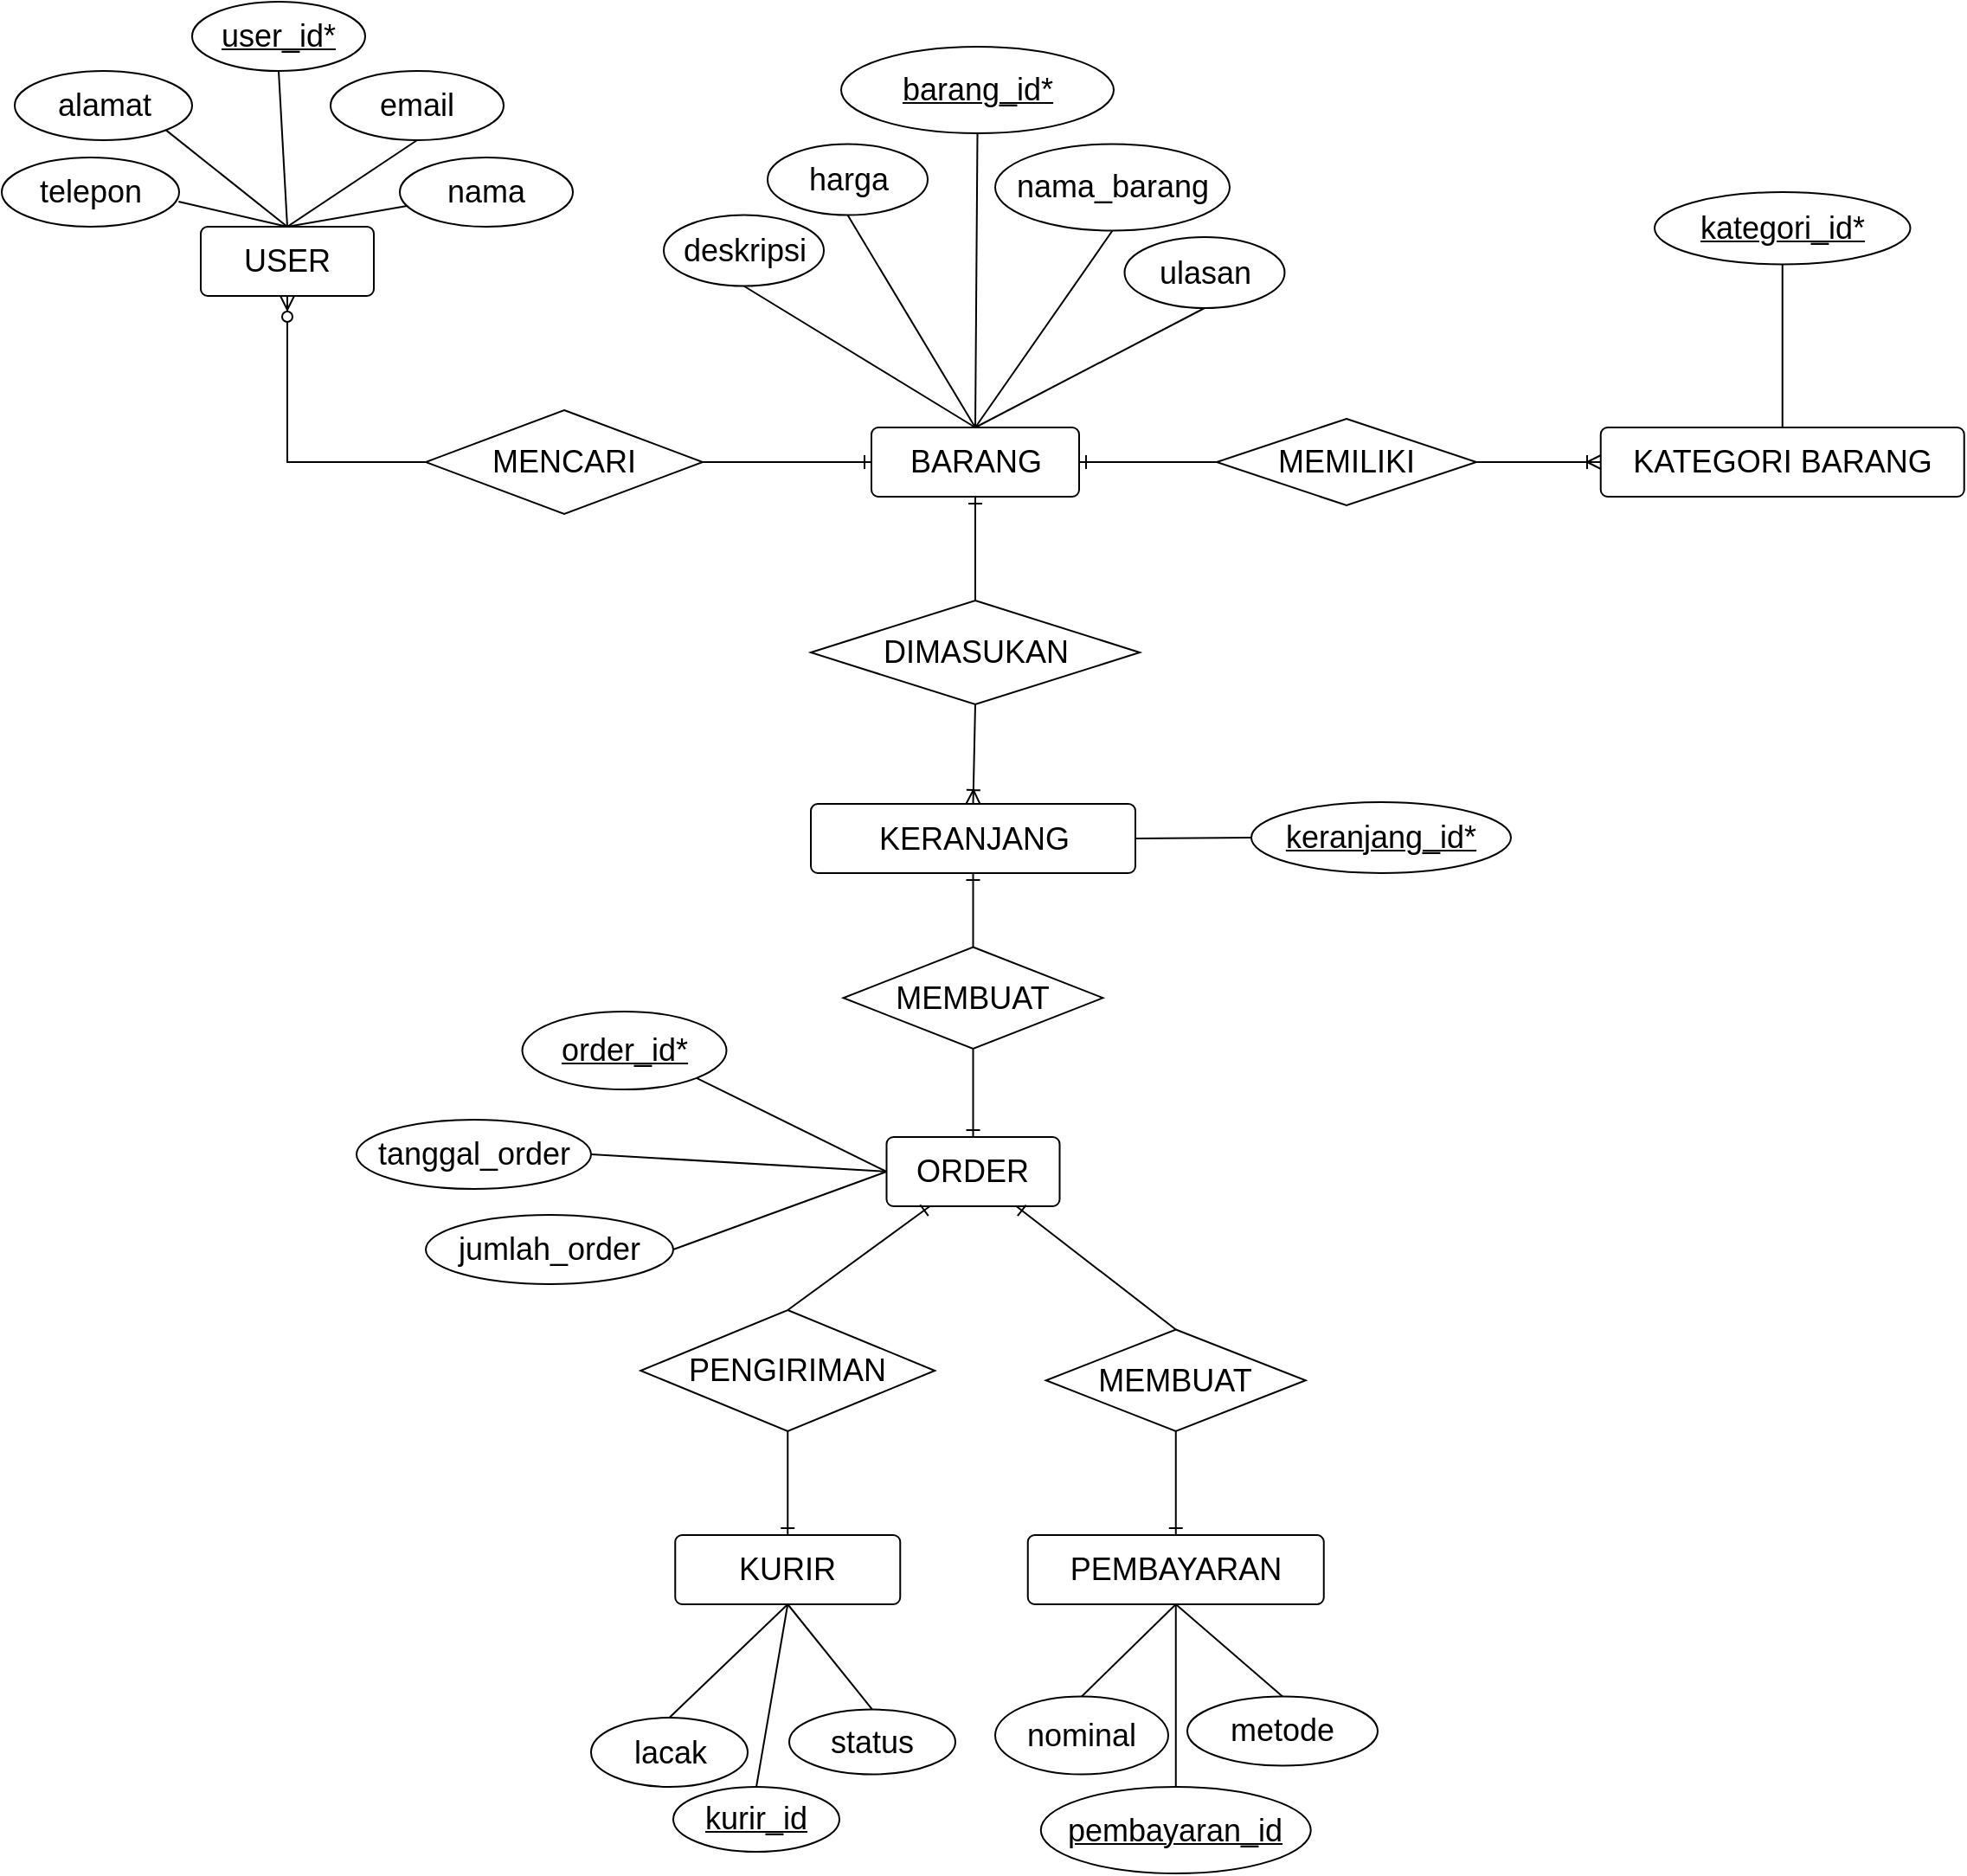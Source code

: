 <mxfile version="28.0.7">
  <diagram id="3uaMNB8zkX_2K_utDSwD" name="Page-1">
    <mxGraphModel dx="1453" dy="852" grid="1" gridSize="10" guides="1" tooltips="1" connect="1" arrows="1" fold="1" page="1" pageScale="1" pageWidth="827" pageHeight="1169" math="0" shadow="0">
      <root>
        <mxCell id="0" />
        <mxCell id="1" parent="0" />
        <mxCell id="7RhSwp-8mBrwy__QQRiE-2" value="&lt;span style=&quot;font-size: 18px;&quot;&gt;telepon&lt;/span&gt;" style="ellipse;whiteSpace=wrap;html=1;" vertex="1" parent="1">
          <mxGeometry x="105" y="104" width="102.5" height="40" as="geometry" />
        </mxCell>
        <mxCell id="7RhSwp-8mBrwy__QQRiE-3" value="&lt;span style=&quot;font-size: 18px;&quot;&gt;PENGIRIMAN&lt;/span&gt;" style="rhombus;whiteSpace=wrap;html=1;" vertex="1" parent="1">
          <mxGeometry x="474.13" y="770" width="170" height="70" as="geometry" />
        </mxCell>
        <mxCell id="7RhSwp-8mBrwy__QQRiE-4" value="&lt;font style=&quot;font-size: 18px;&quot;&gt;order_id*&lt;/font&gt;" style="ellipse;whiteSpace=wrap;html=1;shadow=0;fontStyle=4" vertex="1" parent="1">
          <mxGeometry x="405.75" y="597.5" width="118" height="45" as="geometry" />
        </mxCell>
        <mxCell id="7RhSwp-8mBrwy__QQRiE-5" value="&lt;span style=&quot;font-size: 18px;&quot;&gt;jumlah_order&lt;/span&gt;" style="ellipse;whiteSpace=wrap;html=1;" vertex="1" parent="1">
          <mxGeometry x="350" y="715" width="143" height="40" as="geometry" />
        </mxCell>
        <mxCell id="7RhSwp-8mBrwy__QQRiE-6" value="&lt;font style=&quot;font-size: 18px;&quot;&gt;tanggal_order&lt;/font&gt;" style="ellipse;whiteSpace=wrap;html=1;" vertex="1" parent="1">
          <mxGeometry x="310" y="660" width="135.5" height="40" as="geometry" />
        </mxCell>
        <mxCell id="7RhSwp-8mBrwy__QQRiE-7" value="&lt;span style=&quot;font-size: 18px;&quot;&gt;pembayaran_id&lt;/span&gt;" style="ellipse;whiteSpace=wrap;html=1;shadow=0;fontStyle=4" vertex="1" parent="1">
          <mxGeometry x="705.38" y="1045.5" width="156" height="50" as="geometry" />
        </mxCell>
        <mxCell id="7RhSwp-8mBrwy__QQRiE-8" value="&lt;span style=&quot;font-size: 18px;&quot;&gt;nominal&lt;/span&gt;" style="ellipse;whiteSpace=wrap;html=1;shadow=0;" vertex="1" parent="1">
          <mxGeometry x="679" y="993.26" width="100" height="45" as="geometry" />
        </mxCell>
        <mxCell id="7RhSwp-8mBrwy__QQRiE-9" value="&lt;span style=&quot;font-size: 18px;&quot;&gt;metode&lt;/span&gt;" style="ellipse;whiteSpace=wrap;html=1;shadow=0;" vertex="1" parent="1">
          <mxGeometry x="790" y="993.26" width="110" height="40" as="geometry" />
        </mxCell>
        <mxCell id="7RhSwp-8mBrwy__QQRiE-10" value="&lt;span style=&quot;font-size: 18px;&quot;&gt;USER&lt;/span&gt;" style="rounded=1;arcSize=10;whiteSpace=wrap;html=1;align=center;" vertex="1" parent="1">
          <mxGeometry x="220" y="144" width="100" height="40" as="geometry" />
        </mxCell>
        <mxCell id="7RhSwp-8mBrwy__QQRiE-11" value="&lt;font style=&quot;font-size: 18px;&quot;&gt;nama&lt;/font&gt;" style="ellipse;whiteSpace=wrap;html=1;align=center;" vertex="1" parent="1">
          <mxGeometry x="335" y="104" width="100" height="40" as="geometry" />
        </mxCell>
        <mxCell id="7RhSwp-8mBrwy__QQRiE-12" value="&lt;span style=&quot;font-size: 18px;&quot;&gt;email&lt;/span&gt;" style="ellipse;whiteSpace=wrap;html=1;align=center;" vertex="1" parent="1">
          <mxGeometry x="295" y="54" width="100" height="40" as="geometry" />
        </mxCell>
        <mxCell id="7RhSwp-8mBrwy__QQRiE-13" value="&lt;span style=&quot;font-size: 18px;&quot;&gt;&lt;u&gt;user_id*&lt;/u&gt;&lt;/span&gt;" style="ellipse;whiteSpace=wrap;html=1;align=center;" vertex="1" parent="1">
          <mxGeometry x="215" y="14" width="100" height="40" as="geometry" />
        </mxCell>
        <mxCell id="7RhSwp-8mBrwy__QQRiE-14" value="&lt;font style=&quot;font-size: 18px;&quot;&gt;ORDER&lt;/font&gt;" style="rounded=1;arcSize=10;whiteSpace=wrap;html=1;align=center;" vertex="1" parent="1">
          <mxGeometry x="616.25" y="670" width="100" height="40" as="geometry" />
        </mxCell>
        <mxCell id="7RhSwp-8mBrwy__QQRiE-15" value="&lt;span style=&quot;font-size: 18px;&quot;&gt;PEMBAYARAN&lt;/span&gt;" style="rounded=1;arcSize=10;whiteSpace=wrap;html=1;align=center;" vertex="1" parent="1">
          <mxGeometry x="697.88" y="900" width="171" height="40" as="geometry" />
        </mxCell>
        <mxCell id="7RhSwp-8mBrwy__QQRiE-16" value="&lt;span style=&quot;font-size: 18px;&quot;&gt;MEMBUAT&lt;/span&gt;" style="rhombus;whiteSpace=wrap;html=1;" vertex="1" parent="1">
          <mxGeometry x="708.38" y="781.25" width="150" height="58.75" as="geometry" />
        </mxCell>
        <mxCell id="7RhSwp-8mBrwy__QQRiE-17" value="&lt;span style=&quot;font-size: 18px;&quot;&gt;BARANG&lt;/span&gt;" style="rounded=1;arcSize=10;whiteSpace=wrap;html=1;align=center;" vertex="1" parent="1">
          <mxGeometry x="607.5" y="260" width="120" height="40" as="geometry" />
        </mxCell>
        <mxCell id="7RhSwp-8mBrwy__QQRiE-18" value="&lt;span style=&quot;font-size: 18px;&quot;&gt;nama_barang&lt;/span&gt;" style="ellipse;whiteSpace=wrap;html=1;shadow=0;fontStyle=0" vertex="1" parent="1">
          <mxGeometry x="679" y="96.25" width="135.5" height="50" as="geometry" />
        </mxCell>
        <mxCell id="7RhSwp-8mBrwy__QQRiE-19" value="&lt;span style=&quot;font-size: 18px;&quot;&gt;barang_id*&lt;/span&gt;" style="ellipse;whiteSpace=wrap;html=1;shadow=0;fontStyle=4" vertex="1" parent="1">
          <mxGeometry x="590" y="40" width="157.5" height="50" as="geometry" />
        </mxCell>
        <mxCell id="7RhSwp-8mBrwy__QQRiE-20" value="&lt;span style=&quot;font-size: 18px;&quot;&gt;harga&lt;/span&gt;" style="ellipse;whiteSpace=wrap;html=1;shadow=0;fontStyle=0" vertex="1" parent="1">
          <mxGeometry x="547.5" y="96.25" width="92.5" height="41" as="geometry" />
        </mxCell>
        <mxCell id="7RhSwp-8mBrwy__QQRiE-21" value="&lt;span style=&quot;font-size: 18px;&quot;&gt;KATEGORI BARANG&lt;/span&gt;" style="rounded=1;arcSize=10;whiteSpace=wrap;html=1;align=center;" vertex="1" parent="1">
          <mxGeometry x="1028.87" y="260" width="210" height="40" as="geometry" />
        </mxCell>
        <mxCell id="7RhSwp-8mBrwy__QQRiE-22" value="&lt;span style=&quot;font-size: 18px;&quot;&gt;kategori_id*&lt;/span&gt;" style="ellipse;whiteSpace=wrap;html=1;shadow=0;fontStyle=4" vertex="1" parent="1">
          <mxGeometry x="1060" y="124" width="147.75" height="41.75" as="geometry" />
        </mxCell>
        <mxCell id="7RhSwp-8mBrwy__QQRiE-23" value="&lt;span style=&quot;font-size: 18px;&quot;&gt;KURIR&lt;/span&gt;" style="rounded=1;arcSize=10;whiteSpace=wrap;html=1;align=center;" vertex="1" parent="1">
          <mxGeometry x="494.13" y="900" width="130" height="40" as="geometry" />
        </mxCell>
        <mxCell id="7RhSwp-8mBrwy__QQRiE-24" value="&lt;span style=&quot;font-size: 18px;&quot;&gt;lacak&lt;/span&gt;" style="ellipse;whiteSpace=wrap;html=1;fontStyle=0" vertex="1" parent="1">
          <mxGeometry x="445.5" y="1005.5" width="90.5" height="40" as="geometry" />
        </mxCell>
        <mxCell id="7RhSwp-8mBrwy__QQRiE-26" value="&lt;font style=&quot;font-size: 18px;&quot;&gt;status&lt;/font&gt;" style="ellipse;whiteSpace=wrap;html=1;shadow=0;fontStyle=0" vertex="1" parent="1">
          <mxGeometry x="560" y="1000.76" width="96" height="37.5" as="geometry" />
        </mxCell>
        <mxCell id="7RhSwp-8mBrwy__QQRiE-27" value="" style="endArrow=none;html=1;rounded=0;entryX=0.5;entryY=0;entryDx=0;entryDy=0;exitX=0.5;exitY=1;exitDx=0;exitDy=0;" edge="1" parent="1" source="7RhSwp-8mBrwy__QQRiE-13" target="7RhSwp-8mBrwy__QQRiE-10">
          <mxGeometry relative="1" as="geometry">
            <mxPoint x="-307.5" y="422.75" as="sourcePoint" />
            <mxPoint x="-147.5" y="422.75" as="targetPoint" />
          </mxGeometry>
        </mxCell>
        <mxCell id="7RhSwp-8mBrwy__QQRiE-28" value="" style="endArrow=none;html=1;rounded=0;entryX=0.5;entryY=0;entryDx=0;entryDy=0;" edge="1" parent="1" source="7RhSwp-8mBrwy__QQRiE-11" target="7RhSwp-8mBrwy__QQRiE-10">
          <mxGeometry relative="1" as="geometry">
            <mxPoint x="-72.5" y="342.75" as="sourcePoint" />
            <mxPoint x="-67.5" y="382.75" as="targetPoint" />
          </mxGeometry>
        </mxCell>
        <mxCell id="7RhSwp-8mBrwy__QQRiE-29" value="" style="endArrow=none;html=1;rounded=0;exitX=0.5;exitY=1;exitDx=0;exitDy=0;entryX=0.5;entryY=0;entryDx=0;entryDy=0;" edge="1" parent="1" source="7RhSwp-8mBrwy__QQRiE-12" target="7RhSwp-8mBrwy__QQRiE-10">
          <mxGeometry relative="1" as="geometry">
            <mxPoint x="-197.5" y="382.75" as="sourcePoint" />
            <mxPoint x="-77.5" y="372.75" as="targetPoint" />
          </mxGeometry>
        </mxCell>
        <mxCell id="7RhSwp-8mBrwy__QQRiE-30" value="" style="endArrow=none;html=1;rounded=0;entryX=0.5;entryY=0;entryDx=0;entryDy=0;exitX=0.997;exitY=0.638;exitDx=0;exitDy=0;exitPerimeter=0;" edge="1" parent="1" source="7RhSwp-8mBrwy__QQRiE-2" target="7RhSwp-8mBrwy__QQRiE-10">
          <mxGeometry relative="1" as="geometry">
            <mxPoint x="-459.5" y="357.75" as="sourcePoint" />
            <mxPoint x="-299.5" y="357.75" as="targetPoint" />
          </mxGeometry>
        </mxCell>
        <mxCell id="7RhSwp-8mBrwy__QQRiE-31" value="" style="endArrow=none;html=1;rounded=0;entryX=0.5;entryY=1;entryDx=0;entryDy=0;exitX=0.5;exitY=0;exitDx=0;exitDy=0;" edge="1" parent="1" source="7RhSwp-8mBrwy__QQRiE-26" target="7RhSwp-8mBrwy__QQRiE-23">
          <mxGeometry relative="1" as="geometry">
            <mxPoint x="534.25" y="864.25" as="sourcePoint" />
            <mxPoint x="694.25" y="864.25" as="targetPoint" />
          </mxGeometry>
        </mxCell>
        <mxCell id="7RhSwp-8mBrwy__QQRiE-32" value="" style="endArrow=none;html=1;rounded=0;entryX=0.5;entryY=1;entryDx=0;entryDy=0;exitX=0.5;exitY=0;exitDx=0;exitDy=0;" edge="1" parent="1" source="7RhSwp-8mBrwy__QQRiE-24" target="7RhSwp-8mBrwy__QQRiE-23">
          <mxGeometry relative="1" as="geometry">
            <mxPoint x="432.25" y="912.25" as="sourcePoint" />
            <mxPoint x="474.25" y="957.25" as="targetPoint" />
          </mxGeometry>
        </mxCell>
        <mxCell id="7RhSwp-8mBrwy__QQRiE-34" value="" style="endArrow=none;html=1;rounded=0;exitX=1;exitY=1;exitDx=0;exitDy=0;entryX=0;entryY=0.5;entryDx=0;entryDy=0;" edge="1" parent="1" source="7RhSwp-8mBrwy__QQRiE-4" target="7RhSwp-8mBrwy__QQRiE-14">
          <mxGeometry relative="1" as="geometry">
            <mxPoint x="653.5" y="670" as="sourcePoint" />
            <mxPoint x="571.5" y="692.5" as="targetPoint" />
          </mxGeometry>
        </mxCell>
        <mxCell id="7RhSwp-8mBrwy__QQRiE-35" value="" style="endArrow=none;html=1;rounded=0;entryX=0;entryY=0.5;entryDx=0;entryDy=0;exitX=1;exitY=0.5;exitDx=0;exitDy=0;" edge="1" parent="1" source="7RhSwp-8mBrwy__QQRiE-5" target="7RhSwp-8mBrwy__QQRiE-14">
          <mxGeometry relative="1" as="geometry">
            <mxPoint x="699.5" y="680.5" as="sourcePoint" />
            <mxPoint x="581.5" y="707" as="targetPoint" />
          </mxGeometry>
        </mxCell>
        <mxCell id="7RhSwp-8mBrwy__QQRiE-36" value="" style="endArrow=none;html=1;rounded=0;entryX=0;entryY=0.5;entryDx=0;entryDy=0;exitX=1;exitY=0.5;exitDx=0;exitDy=0;" edge="1" parent="1" source="7RhSwp-8mBrwy__QQRiE-6" target="7RhSwp-8mBrwy__QQRiE-14">
          <mxGeometry relative="1" as="geometry">
            <mxPoint x="721.5" y="705.5" as="sourcePoint" />
            <mxPoint x="581.5" y="705.5" as="targetPoint" />
          </mxGeometry>
        </mxCell>
        <mxCell id="7RhSwp-8mBrwy__QQRiE-37" value="" style="endArrow=none;html=1;rounded=0;entryX=0.5;entryY=1;entryDx=0;entryDy=0;exitX=0.5;exitY=0;exitDx=0;exitDy=0;" edge="1" parent="1" source="7RhSwp-8mBrwy__QQRiE-8" target="7RhSwp-8mBrwy__QQRiE-15">
          <mxGeometry relative="1" as="geometry">
            <mxPoint x="692.5" y="1060.76" as="sourcePoint" />
            <mxPoint x="738.5" y="1151.76" as="targetPoint" />
          </mxGeometry>
        </mxCell>
        <mxCell id="7RhSwp-8mBrwy__QQRiE-38" value="" style="endArrow=none;html=1;rounded=0;entryX=0.5;entryY=0;entryDx=0;entryDy=0;exitX=0.5;exitY=1;exitDx=0;exitDy=0;" edge="1" parent="1" source="7RhSwp-8mBrwy__QQRiE-15" target="7RhSwp-8mBrwy__QQRiE-7">
          <mxGeometry relative="1" as="geometry">
            <mxPoint x="692.5" y="1125.51" as="sourcePoint" />
            <mxPoint x="748.5" y="1161.76" as="targetPoint" />
          </mxGeometry>
        </mxCell>
        <mxCell id="7RhSwp-8mBrwy__QQRiE-39" value="" style="endArrow=none;html=1;rounded=0;entryX=0.5;entryY=0;entryDx=0;entryDy=0;exitX=0.5;exitY=1;exitDx=0;exitDy=0;" edge="1" parent="1" source="7RhSwp-8mBrwy__QQRiE-15" target="7RhSwp-8mBrwy__QQRiE-9">
          <mxGeometry relative="1" as="geometry">
            <mxPoint x="802.5" y="1194.51" as="sourcePoint" />
            <mxPoint x="728.5" y="1194.51" as="targetPoint" />
          </mxGeometry>
        </mxCell>
        <mxCell id="7RhSwp-8mBrwy__QQRiE-40" value="" style="endArrow=none;html=1;rounded=0;exitX=0.5;exitY=0;exitDx=0;exitDy=0;entryX=0.5;entryY=1;entryDx=0;entryDy=0;" edge="1" parent="1" source="7RhSwp-8mBrwy__QQRiE-17" target="7RhSwp-8mBrwy__QQRiE-18">
          <mxGeometry relative="1" as="geometry">
            <mxPoint x="717.75" y="331.5" as="sourcePoint" />
            <mxPoint x="877.75" y="331.5" as="targetPoint" />
          </mxGeometry>
        </mxCell>
        <mxCell id="7RhSwp-8mBrwy__QQRiE-41" value="" style="endArrow=none;html=1;rounded=0;exitX=0.5;exitY=0;exitDx=0;exitDy=0;entryX=0.5;entryY=1;entryDx=0;entryDy=0;" edge="1" parent="1" source="7RhSwp-8mBrwy__QQRiE-17" target="7RhSwp-8mBrwy__QQRiE-19">
          <mxGeometry relative="1" as="geometry">
            <mxPoint x="722.75" y="351.5" as="sourcePoint" />
            <mxPoint x="839.75" y="323.5" as="targetPoint" />
          </mxGeometry>
        </mxCell>
        <mxCell id="7RhSwp-8mBrwy__QQRiE-42" value="" style="endArrow=none;html=1;rounded=0;exitX=0.5;exitY=0;exitDx=0;exitDy=0;entryX=0.5;entryY=1;entryDx=0;entryDy=0;" edge="1" parent="1" source="7RhSwp-8mBrwy__QQRiE-17" target="7RhSwp-8mBrwy__QQRiE-20">
          <mxGeometry relative="1" as="geometry">
            <mxPoint x="722.75" y="351.5" as="sourcePoint" />
            <mxPoint x="796.75" y="356.5" as="targetPoint" />
          </mxGeometry>
        </mxCell>
        <mxCell id="7RhSwp-8mBrwy__QQRiE-45" value="" style="endArrow=none;html=1;rounded=0;exitX=0.5;exitY=1;exitDx=0;exitDy=0;entryX=0.5;entryY=0;entryDx=0;entryDy=0;" edge="1" parent="1" source="7RhSwp-8mBrwy__QQRiE-22" target="7RhSwp-8mBrwy__QQRiE-21">
          <mxGeometry relative="1" as="geometry">
            <mxPoint x="-887.25" y="1188" as="sourcePoint" />
            <mxPoint x="-834.25" y="1198" as="targetPoint" />
          </mxGeometry>
        </mxCell>
        <mxCell id="7RhSwp-8mBrwy__QQRiE-46" value="" style="endArrow=none;html=1;rounded=0;exitX=1;exitY=1;exitDx=0;exitDy=0;entryX=0.5;entryY=0;entryDx=0;entryDy=0;" edge="1" parent="1" source="7RhSwp-8mBrwy__QQRiE-93" target="7RhSwp-8mBrwy__QQRiE-10">
          <mxGeometry relative="1" as="geometry">
            <mxPoint x="185" y="94" as="sourcePoint" />
            <mxPoint x="-267.5" y="442.75" as="targetPoint" />
          </mxGeometry>
        </mxCell>
        <mxCell id="7RhSwp-8mBrwy__QQRiE-55" value="&lt;span style=&quot;font-size: 18px;&quot;&gt;MEMILIKI&lt;/span&gt;" style="rhombus;whiteSpace=wrap;html=1;" vertex="1" parent="1">
          <mxGeometry x="807" y="255" width="150" height="50" as="geometry" />
        </mxCell>
        <mxCell id="7RhSwp-8mBrwy__QQRiE-56" value="" style="fontSize=12;html=1;endArrow=ERoneToMany;rounded=0;exitX=1;exitY=0.5;exitDx=0;exitDy=0;" edge="1" parent="1" source="7RhSwp-8mBrwy__QQRiE-55">
          <mxGeometry width="100" height="100" relative="1" as="geometry">
            <mxPoint x="916.75" y="180" as="sourcePoint" />
            <mxPoint x="1029" y="280" as="targetPoint" />
          </mxGeometry>
        </mxCell>
        <mxCell id="7RhSwp-8mBrwy__QQRiE-58" value="&lt;span style=&quot;font-size: 18px;&quot;&gt;MENCARI&lt;/span&gt;" style="rhombus;whiteSpace=wrap;html=1;" vertex="1" parent="1">
          <mxGeometry x="350" y="250" width="160" height="60" as="geometry" />
        </mxCell>
        <mxCell id="7RhSwp-8mBrwy__QQRiE-59" value="&lt;span style=&quot;font-size: 18px;&quot;&gt;deskripsi&lt;/span&gt;" style="ellipse;whiteSpace=wrap;html=1;shadow=0;fontStyle=0" vertex="1" parent="1">
          <mxGeometry x="487.5" y="137.25" width="92.5" height="41" as="geometry" />
        </mxCell>
        <mxCell id="7RhSwp-8mBrwy__QQRiE-60" value="" style="endArrow=none;html=1;rounded=0;exitX=0.5;exitY=0;exitDx=0;exitDy=0;entryX=0.5;entryY=1;entryDx=0;entryDy=0;" edge="1" parent="1" source="7RhSwp-8mBrwy__QQRiE-17" target="7RhSwp-8mBrwy__QQRiE-59">
          <mxGeometry relative="1" as="geometry">
            <mxPoint x="673.5" y="265" as="sourcePoint" />
            <mxPoint x="603.5" y="147" as="targetPoint" />
          </mxGeometry>
        </mxCell>
        <mxCell id="7RhSwp-8mBrwy__QQRiE-61" value="&lt;span style=&quot;font-size: 18px;&quot;&gt;ulasan&lt;/span&gt;" style="ellipse;whiteSpace=wrap;html=1;shadow=0;fontStyle=0" vertex="1" parent="1">
          <mxGeometry x="753.75" y="150" width="92.5" height="41" as="geometry" />
        </mxCell>
        <mxCell id="7RhSwp-8mBrwy__QQRiE-62" value="" style="endArrow=none;html=1;rounded=0;exitX=0.5;exitY=0;exitDx=0;exitDy=0;entryX=0.5;entryY=1;entryDx=0;entryDy=0;" edge="1" parent="1" source="7RhSwp-8mBrwy__QQRiE-17" target="7RhSwp-8mBrwy__QQRiE-61">
          <mxGeometry relative="1" as="geometry">
            <mxPoint x="673.5" y="265" as="sourcePoint" />
            <mxPoint x="756.5" y="156" as="targetPoint" />
          </mxGeometry>
        </mxCell>
        <mxCell id="7RhSwp-8mBrwy__QQRiE-63" value="&lt;span style=&quot;font-size: 18px;&quot;&gt;kurir_id&lt;/span&gt;" style="ellipse;whiteSpace=wrap;html=1;shadow=0;fontStyle=4" vertex="1" parent="1">
          <mxGeometry x="493" y="1045.5" width="96" height="37.5" as="geometry" />
        </mxCell>
        <mxCell id="7RhSwp-8mBrwy__QQRiE-64" value="" style="endArrow=none;html=1;rounded=0;entryX=0.5;entryY=1;entryDx=0;entryDy=0;exitX=0.5;exitY=0;exitDx=0;exitDy=0;" edge="1" parent="1" source="7RhSwp-8mBrwy__QQRiE-63" target="7RhSwp-8mBrwy__QQRiE-23">
          <mxGeometry relative="1" as="geometry">
            <mxPoint x="459" y="1016" as="sourcePoint" />
            <mxPoint x="527" y="976" as="targetPoint" />
          </mxGeometry>
        </mxCell>
        <mxCell id="7RhSwp-8mBrwy__QQRiE-68" value="&lt;span style=&quot;font-size: 18px;&quot;&gt;DIMASUKAN&lt;/span&gt;" style="rhombus;whiteSpace=wrap;html=1;" vertex="1" parent="1">
          <mxGeometry x="572.5" y="360" width="190" height="60" as="geometry" />
        </mxCell>
        <mxCell id="7RhSwp-8mBrwy__QQRiE-69" value="&lt;span style=&quot;font-size: 18px;&quot;&gt;KERANJANG&lt;/span&gt;" style="rounded=1;arcSize=10;whiteSpace=wrap;html=1;align=center;" vertex="1" parent="1">
          <mxGeometry x="572.5" y="477.5" width="187.5" height="40" as="geometry" />
        </mxCell>
        <mxCell id="7RhSwp-8mBrwy__QQRiE-70" value="&lt;span style=&quot;font-size: 18px;&quot;&gt;keranjang_id*&lt;/span&gt;" style="ellipse;whiteSpace=wrap;html=1;shadow=0;fontStyle=4" vertex="1" parent="1">
          <mxGeometry x="827" y="476.5" width="150" height="41" as="geometry" />
        </mxCell>
        <mxCell id="7RhSwp-8mBrwy__QQRiE-72" value="" style="endArrow=none;html=1;rounded=0;exitX=0;exitY=0.5;exitDx=0;exitDy=0;entryX=1;entryY=0.5;entryDx=0;entryDy=0;" edge="1" parent="1" source="7RhSwp-8mBrwy__QQRiE-70" target="7RhSwp-8mBrwy__QQRiE-69">
          <mxGeometry relative="1" as="geometry">
            <mxPoint x="798.25" y="468.5" as="sourcePoint" />
            <mxPoint x="958.25" y="468.5" as="targetPoint" />
          </mxGeometry>
        </mxCell>
        <mxCell id="7RhSwp-8mBrwy__QQRiE-85" value="&lt;span style=&quot;font-size: 18px;&quot;&gt;MEMBUAT&lt;/span&gt;" style="rhombus;whiteSpace=wrap;html=1;" vertex="1" parent="1">
          <mxGeometry x="591.25" y="560.25" width="150" height="58.75" as="geometry" />
        </mxCell>
        <mxCell id="7RhSwp-8mBrwy__QQRiE-93" value="&lt;span style=&quot;font-size: 18px;&quot;&gt;alamat&lt;/span&gt;" style="ellipse;whiteSpace=wrap;html=1;" vertex="1" parent="1">
          <mxGeometry x="112.5" y="54" width="102.5" height="40" as="geometry" />
        </mxCell>
        <mxCell id="7RhSwp-8mBrwy__QQRiE-95" value="" style="edgeStyle=entityRelationEdgeStyle;fontSize=12;html=1;endArrow=ERone;endFill=1;rounded=0;exitX=0;exitY=0.5;exitDx=0;exitDy=0;entryX=1;entryY=0.5;entryDx=0;entryDy=0;" edge="1" parent="1" source="7RhSwp-8mBrwy__QQRiE-55" target="7RhSwp-8mBrwy__QQRiE-17">
          <mxGeometry width="100" height="100" relative="1" as="geometry">
            <mxPoint x="880" y="290" as="sourcePoint" />
            <mxPoint x="790" y="300" as="targetPoint" />
          </mxGeometry>
        </mxCell>
        <mxCell id="7RhSwp-8mBrwy__QQRiE-96" value="" style="fontSize=12;html=1;endArrow=ERone;endFill=1;rounded=0;entryX=0.5;entryY=1;entryDx=0;entryDy=0;exitX=0.5;exitY=0;exitDx=0;exitDy=0;" edge="1" parent="1" source="7RhSwp-8mBrwy__QQRiE-68" target="7RhSwp-8mBrwy__QQRiE-17">
          <mxGeometry width="100" height="100" relative="1" as="geometry">
            <mxPoint x="650" y="410" as="sourcePoint" />
            <mxPoint x="750" y="310" as="targetPoint" />
          </mxGeometry>
        </mxCell>
        <mxCell id="7RhSwp-8mBrwy__QQRiE-97" value="" style="fontSize=12;html=1;endArrow=ERone;endFill=1;rounded=0;entryX=0.5;entryY=1;entryDx=0;entryDy=0;exitX=0.5;exitY=0;exitDx=0;exitDy=0;" edge="1" parent="1" source="7RhSwp-8mBrwy__QQRiE-85" target="7RhSwp-8mBrwy__QQRiE-69">
          <mxGeometry width="100" height="100" relative="1" as="geometry">
            <mxPoint x="640" y="610" as="sourcePoint" />
            <mxPoint x="740" y="510" as="targetPoint" />
          </mxGeometry>
        </mxCell>
        <mxCell id="7RhSwp-8mBrwy__QQRiE-99" value="" style="fontSize=12;html=1;endArrow=ERone;endFill=1;rounded=0;entryX=0.5;entryY=0;entryDx=0;entryDy=0;exitX=0.5;exitY=1;exitDx=0;exitDy=0;" edge="1" parent="1" source="7RhSwp-8mBrwy__QQRiE-85" target="7RhSwp-8mBrwy__QQRiE-14">
          <mxGeometry width="100" height="100" relative="1" as="geometry">
            <mxPoint x="676" y="570" as="sourcePoint" />
            <mxPoint x="676" y="528" as="targetPoint" />
          </mxGeometry>
        </mxCell>
        <mxCell id="7RhSwp-8mBrwy__QQRiE-101" value="" style="fontSize=12;html=1;endArrow=ERone;endFill=1;rounded=0;entryX=0.5;entryY=0;entryDx=0;entryDy=0;exitX=0.5;exitY=1;exitDx=0;exitDy=0;" edge="1" parent="1" source="7RhSwp-8mBrwy__QQRiE-3" target="7RhSwp-8mBrwy__QQRiE-23">
          <mxGeometry width="100" height="100" relative="1" as="geometry">
            <mxPoint x="676" y="629" as="sourcePoint" />
            <mxPoint x="676" y="680" as="targetPoint" />
          </mxGeometry>
        </mxCell>
        <mxCell id="7RhSwp-8mBrwy__QQRiE-102" value="" style="fontSize=12;html=1;endArrow=ERone;endFill=1;rounded=0;exitX=0.5;exitY=0;exitDx=0;exitDy=0;entryX=0.25;entryY=1;entryDx=0;entryDy=0;" edge="1" parent="1" source="7RhSwp-8mBrwy__QQRiE-3" target="7RhSwp-8mBrwy__QQRiE-14">
          <mxGeometry width="100" height="100" relative="1" as="geometry">
            <mxPoint x="569" y="850" as="sourcePoint" />
            <mxPoint x="680" y="800" as="targetPoint" />
          </mxGeometry>
        </mxCell>
        <mxCell id="7RhSwp-8mBrwy__QQRiE-103" value="" style="fontSize=12;html=1;endArrow=ERone;endFill=1;rounded=0;entryX=0.75;entryY=1;entryDx=0;entryDy=0;exitX=0.5;exitY=0;exitDx=0;exitDy=0;" edge="1" parent="1" source="7RhSwp-8mBrwy__QQRiE-16" target="7RhSwp-8mBrwy__QQRiE-14">
          <mxGeometry width="100" height="100" relative="1" as="geometry">
            <mxPoint x="651" y="720" as="sourcePoint" />
            <mxPoint x="569" y="780" as="targetPoint" />
          </mxGeometry>
        </mxCell>
        <mxCell id="7RhSwp-8mBrwy__QQRiE-104" value="" style="fontSize=12;html=1;endArrow=ERone;endFill=1;rounded=0;entryX=0.5;entryY=0;entryDx=0;entryDy=0;exitX=0.5;exitY=1;exitDx=0;exitDy=0;" edge="1" parent="1" source="7RhSwp-8mBrwy__QQRiE-16" target="7RhSwp-8mBrwy__QQRiE-15">
          <mxGeometry width="100" height="100" relative="1" as="geometry">
            <mxPoint x="701" y="720" as="sourcePoint" />
            <mxPoint x="793" y="791" as="targetPoint" />
          </mxGeometry>
        </mxCell>
        <mxCell id="7RhSwp-8mBrwy__QQRiE-105" value="" style="edgeStyle=entityRelationEdgeStyle;fontSize=12;html=1;endArrow=ERone;endFill=1;rounded=0;entryX=0;entryY=0.5;entryDx=0;entryDy=0;exitX=1;exitY=0.5;exitDx=0;exitDy=0;" edge="1" parent="1" source="7RhSwp-8mBrwy__QQRiE-58" target="7RhSwp-8mBrwy__QQRiE-17">
          <mxGeometry width="100" height="100" relative="1" as="geometry">
            <mxPoint x="430" y="280" as="sourcePoint" />
            <mxPoint x="530" y="180" as="targetPoint" />
          </mxGeometry>
        </mxCell>
        <mxCell id="7RhSwp-8mBrwy__QQRiE-107" value="" style="edgeStyle=orthogonalEdgeStyle;fontSize=12;html=1;endArrow=ERzeroToMany;endFill=1;rounded=0;entryX=0.5;entryY=1;entryDx=0;entryDy=0;exitX=0;exitY=0.5;exitDx=0;exitDy=0;" edge="1" parent="1" source="7RhSwp-8mBrwy__QQRiE-58" target="7RhSwp-8mBrwy__QQRiE-10">
          <mxGeometry width="100" height="100" relative="1" as="geometry">
            <mxPoint x="590" y="260" as="sourcePoint" />
            <mxPoint x="690" y="160" as="targetPoint" />
          </mxGeometry>
        </mxCell>
        <mxCell id="7RhSwp-8mBrwy__QQRiE-108" value="" style="fontSize=12;html=1;endArrow=ERoneToMany;rounded=0;entryX=0.5;entryY=0;entryDx=0;entryDy=0;exitX=0.5;exitY=1;exitDx=0;exitDy=0;" edge="1" parent="1" source="7RhSwp-8mBrwy__QQRiE-68" target="7RhSwp-8mBrwy__QQRiE-69">
          <mxGeometry width="100" height="100" relative="1" as="geometry">
            <mxPoint x="610" y="500" as="sourcePoint" />
            <mxPoint x="710" y="400" as="targetPoint" />
          </mxGeometry>
        </mxCell>
      </root>
    </mxGraphModel>
  </diagram>
</mxfile>
